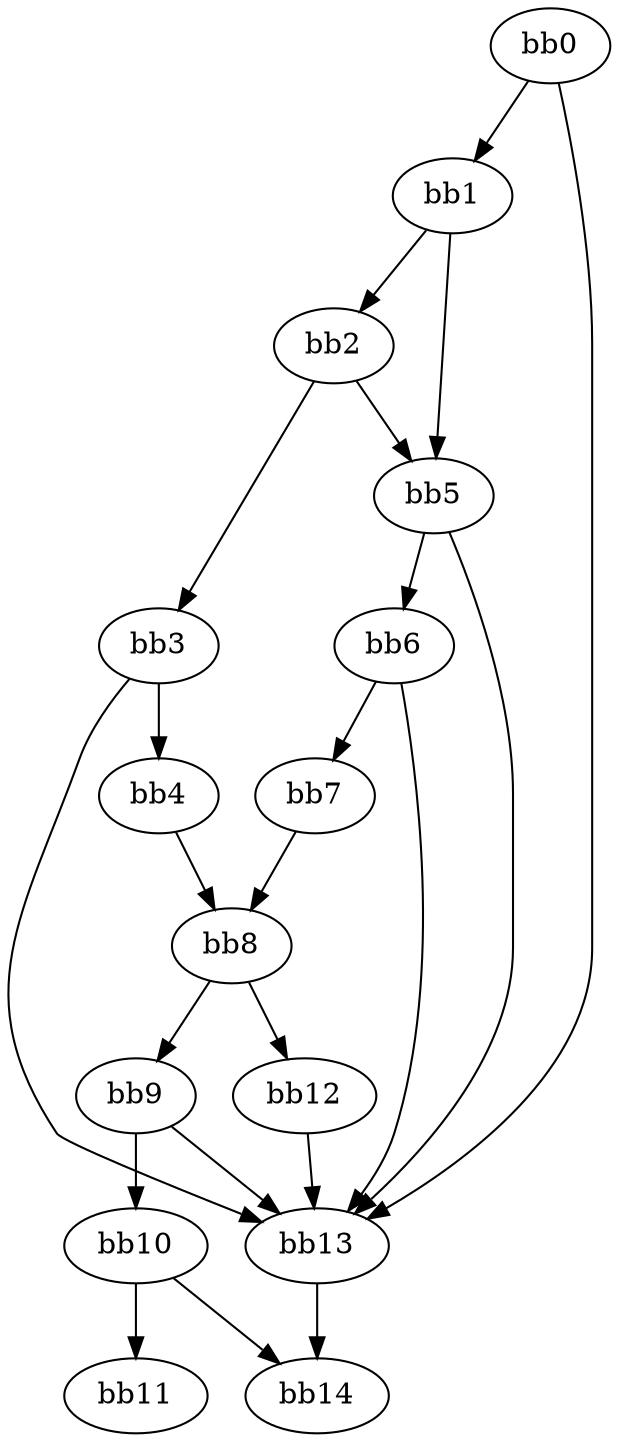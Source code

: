digraph {
    0 [ label = "bb0\l" ]
    1 [ label = "bb1\l" ]
    2 [ label = "bb2\l" ]
    3 [ label = "bb3\l" ]
    4 [ label = "bb4\l" ]
    5 [ label = "bb5\l" ]
    6 [ label = "bb6\l" ]
    7 [ label = "bb7\l" ]
    8 [ label = "bb8\l" ]
    9 [ label = "bb9\l" ]
    10 [ label = "bb10\l" ]
    11 [ label = "bb11\l" ]
    12 [ label = "bb12\l" ]
    13 [ label = "bb13\l" ]
    14 [ label = "bb14\l" ]
    0 -> 1 [ ]
    0 -> 13 [ ]
    1 -> 2 [ ]
    1 -> 5 [ ]
    2 -> 3 [ ]
    2 -> 5 [ ]
    3 -> 4 [ ]
    3 -> 13 [ ]
    4 -> 8 [ ]
    5 -> 6 [ ]
    5 -> 13 [ ]
    6 -> 7 [ ]
    6 -> 13 [ ]
    7 -> 8 [ ]
    8 -> 9 [ ]
    8 -> 12 [ ]
    9 -> 10 [ ]
    9 -> 13 [ ]
    10 -> 11 [ ]
    10 -> 14 [ ]
    12 -> 13 [ ]
    13 -> 14 [ ]
}

